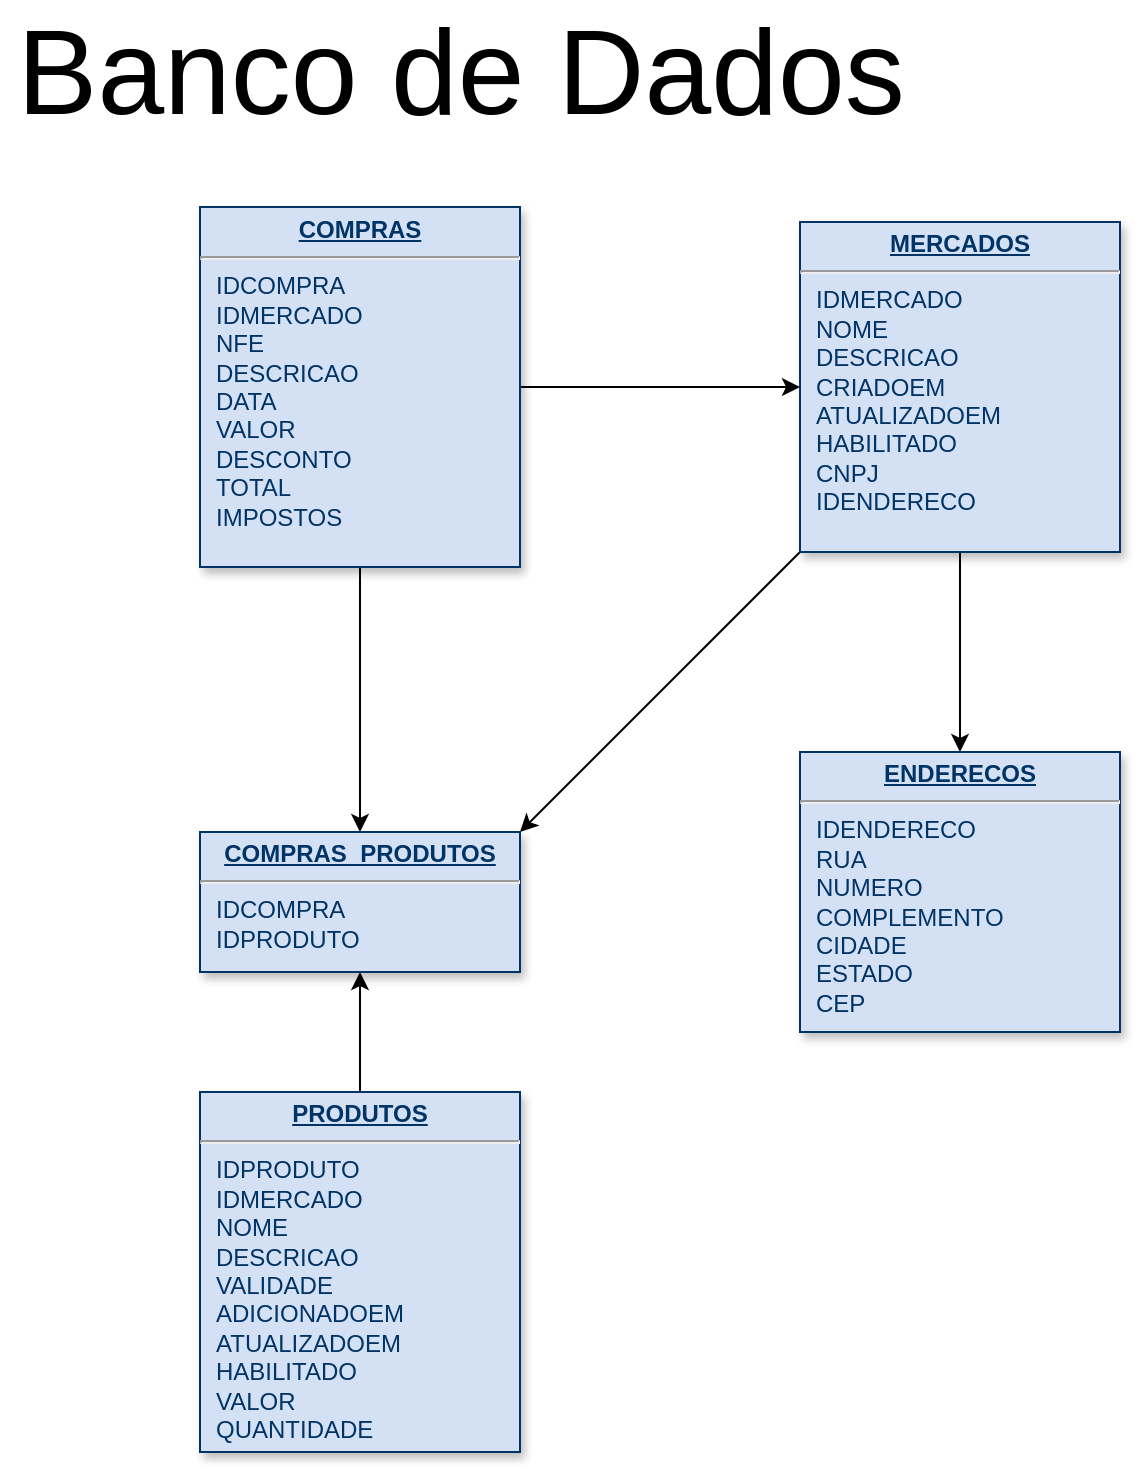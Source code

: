 <mxfile version="15.8.1" type="github">
  <diagram name="Page-1" id="efa7a0a1-bf9b-a30e-e6df-94a7791c09e9">
    <mxGraphModel dx="1422" dy="790" grid="1" gridSize="10" guides="1" tooltips="1" connect="1" arrows="1" fold="1" page="1" pageScale="1" pageWidth="1169" pageHeight="827" background="none" math="0" shadow="0">
      <root>
        <mxCell id="0" />
        <mxCell id="1" parent="0" />
        <mxCell id="2zhfqQ7oX9r0QkwllcNx-107" style="edgeStyle=orthogonalEdgeStyle;rounded=0;orthogonalLoop=1;jettySize=auto;html=1;exitX=0.5;exitY=1;exitDx=0;exitDy=0;entryX=0.5;entryY=0;entryDx=0;entryDy=0;" edge="1" parent="1" source="20" target="24">
          <mxGeometry relative="1" as="geometry" />
        </mxCell>
        <mxCell id="2zhfqQ7oX9r0QkwllcNx-108" style="rounded=0;orthogonalLoop=1;jettySize=auto;html=1;exitX=0;exitY=1;exitDx=0;exitDy=0;entryX=1;entryY=0;entryDx=0;entryDy=0;" edge="1" parent="1" source="20" target="2zhfqQ7oX9r0QkwllcNx-103">
          <mxGeometry relative="1" as="geometry" />
        </mxCell>
        <mxCell id="20" value="&lt;p style=&quot;margin: 0px ; margin-top: 4px ; text-align: center ; text-decoration: underline&quot;&gt;&lt;strong&gt;MERCADOS&lt;/strong&gt;&lt;/p&gt;&lt;hr&gt;&lt;p style=&quot;margin: 0px ; margin-left: 8px&quot;&gt;IDMERCADO&lt;/p&gt;&lt;p style=&quot;margin: 0px ; margin-left: 8px&quot;&gt;NOME&lt;/p&gt;&lt;p style=&quot;margin: 0px ; margin-left: 8px&quot;&gt;DESCRICAO&lt;/p&gt;&lt;p style=&quot;margin: 0px ; margin-left: 8px&quot;&gt;CRIADOEM&lt;/p&gt;&lt;p style=&quot;margin: 0px ; margin-left: 8px&quot;&gt;ATUALIZADOEM&lt;/p&gt;&lt;p style=&quot;margin: 0px ; margin-left: 8px&quot;&gt;HABILITADO&lt;/p&gt;&lt;p style=&quot;margin: 0px ; margin-left: 8px&quot;&gt;CNPJ&lt;/p&gt;&lt;p style=&quot;margin: 0px ; margin-left: 8px&quot;&gt;IDENDERECO&lt;/p&gt;&lt;p style=&quot;margin: 0px ; margin-left: 8px&quot;&gt;&lt;br&gt;&lt;/p&gt;" style="verticalAlign=top;align=left;overflow=fill;fontSize=12;fontFamily=Helvetica;html=1;strokeColor=#003366;shadow=1;fillColor=#D4E1F5;fontColor=#003366" parent="1" vertex="1">
          <mxGeometry x="560" y="115" width="160" height="165" as="geometry" />
        </mxCell>
        <mxCell id="2zhfqQ7oX9r0QkwllcNx-109" style="edgeStyle=none;rounded=0;orthogonalLoop=1;jettySize=auto;html=1;exitX=0.5;exitY=0;exitDx=0;exitDy=0;entryX=0.5;entryY=1;entryDx=0;entryDy=0;" edge="1" parent="1" source="21" target="2zhfqQ7oX9r0QkwllcNx-103">
          <mxGeometry relative="1" as="geometry" />
        </mxCell>
        <mxCell id="21" value="&lt;p style=&quot;margin: 0px ; margin-top: 4px ; text-align: center ; text-decoration: underline&quot;&gt;&lt;b&gt;PRODUTOS&lt;/b&gt;&lt;/p&gt;&lt;hr&gt;&lt;p style=&quot;margin: 0px ; margin-left: 8px&quot;&gt;IDPRODUTO&lt;/p&gt;&lt;p style=&quot;margin: 0px ; margin-left: 8px&quot;&gt;IDMERCADO&lt;/p&gt;&lt;p style=&quot;margin: 0px ; margin-left: 8px&quot;&gt;NOME&lt;/p&gt;&lt;p style=&quot;margin: 0px ; margin-left: 8px&quot;&gt;DESCRICAO&lt;/p&gt;&lt;p style=&quot;margin: 0px ; margin-left: 8px&quot;&gt;VALIDADE&lt;/p&gt;&lt;p style=&quot;margin: 0px ; margin-left: 8px&quot;&gt;ADICIONADOEM&lt;/p&gt;&lt;p style=&quot;margin: 0px ; margin-left: 8px&quot;&gt;ATUALIZADOEM&lt;/p&gt;&lt;p style=&quot;margin: 0px ; margin-left: 8px&quot;&gt;HABILITADO&lt;/p&gt;&lt;p style=&quot;margin: 0px ; margin-left: 8px&quot;&gt;VALOR&lt;/p&gt;&lt;p style=&quot;margin: 0px ; margin-left: 8px&quot;&gt;QUANTIDADE&lt;/p&gt;" style="verticalAlign=top;align=left;overflow=fill;fontSize=12;fontFamily=Helvetica;html=1;strokeColor=#003366;shadow=1;fillColor=#D4E1F5;fontColor=#003366" parent="1" vertex="1">
          <mxGeometry x="260" y="550" width="160" height="180" as="geometry" />
        </mxCell>
        <mxCell id="24" value="&lt;p style=&quot;margin: 0px ; margin-top: 4px ; text-align: center ; text-decoration: underline&quot;&gt;&lt;strong&gt;ENDERECOS&lt;/strong&gt;&lt;/p&gt;&lt;hr&gt;&lt;p style=&quot;margin: 0px ; margin-left: 8px&quot;&gt;IDENDERECO&lt;br&gt;&lt;/p&gt;&lt;p style=&quot;margin: 0px ; margin-left: 8px&quot;&gt;RUA&lt;/p&gt;&lt;p style=&quot;margin: 0px ; margin-left: 8px&quot;&gt;NUMERO&lt;/p&gt;&lt;p style=&quot;margin: 0px ; margin-left: 8px&quot;&gt;COMPLEMENTO&lt;/p&gt;&lt;p style=&quot;margin: 0px ; margin-left: 8px&quot;&gt;CIDADE&lt;/p&gt;&lt;p style=&quot;margin: 0px ; margin-left: 8px&quot;&gt;ESTADO&lt;/p&gt;&lt;p style=&quot;margin: 0px ; margin-left: 8px&quot;&gt;CEP&lt;/p&gt;" style="verticalAlign=top;align=left;overflow=fill;fontSize=12;fontFamily=Helvetica;html=1;strokeColor=#003366;shadow=1;fillColor=#D4E1F5;fontColor=#003366" parent="1" vertex="1">
          <mxGeometry x="560" y="380" width="160" height="140" as="geometry" />
        </mxCell>
        <mxCell id="2zhfqQ7oX9r0QkwllcNx-104" style="edgeStyle=orthogonalEdgeStyle;rounded=0;orthogonalLoop=1;jettySize=auto;html=1;exitX=0.5;exitY=1;exitDx=0;exitDy=0;entryX=0.5;entryY=0;entryDx=0;entryDy=0;" edge="1" parent="1" source="GT8LUFrGEINmKve7cFLD-116" target="2zhfqQ7oX9r0QkwllcNx-103">
          <mxGeometry relative="1" as="geometry" />
        </mxCell>
        <mxCell id="2zhfqQ7oX9r0QkwllcNx-106" style="edgeStyle=orthogonalEdgeStyle;rounded=0;orthogonalLoop=1;jettySize=auto;html=1;exitX=1;exitY=0.5;exitDx=0;exitDy=0;entryX=0;entryY=0.5;entryDx=0;entryDy=0;" edge="1" parent="1" source="GT8LUFrGEINmKve7cFLD-116" target="20">
          <mxGeometry relative="1" as="geometry" />
        </mxCell>
        <mxCell id="GT8LUFrGEINmKve7cFLD-116" value="&lt;p style=&quot;margin: 0px ; margin-top: 4px ; text-align: center ; text-decoration: underline&quot;&gt;&lt;b&gt;COMPRAS&lt;/b&gt;&lt;/p&gt;&lt;hr&gt;&lt;p style=&quot;margin: 0px ; margin-left: 8px&quot;&gt;IDCOMPRA&lt;/p&gt;&lt;p style=&quot;margin: 0px ; margin-left: 8px&quot;&gt;IDMERCADO&lt;/p&gt;&lt;p style=&quot;margin: 0px ; margin-left: 8px&quot;&gt;NFE&lt;/p&gt;&lt;p style=&quot;margin: 0px ; margin-left: 8px&quot;&gt;DESCRICAO&lt;/p&gt;&lt;p style=&quot;margin: 0px ; margin-left: 8px&quot;&gt;DATA&lt;/p&gt;&lt;p style=&quot;margin: 0px ; margin-left: 8px&quot;&gt;VALOR&lt;/p&gt;&lt;p style=&quot;margin: 0px ; margin-left: 8px&quot;&gt;DESCONTO&lt;/p&gt;&lt;p style=&quot;margin: 0px ; margin-left: 8px&quot;&gt;TOTAL&lt;/p&gt;&lt;p style=&quot;margin: 0px ; margin-left: 8px&quot;&gt;IMPOSTOS&lt;/p&gt;" style="verticalAlign=top;align=left;overflow=fill;fontSize=12;fontFamily=Helvetica;html=1;strokeColor=#003366;shadow=1;fillColor=#D4E1F5;fontColor=#003366" parent="1" vertex="1">
          <mxGeometry x="260" y="107.5" width="160" height="180" as="geometry" />
        </mxCell>
        <mxCell id="yjY0CTvoYEkaF2KikqQK-107" value="&lt;font style=&quot;font-size: 60px&quot;&gt;Banco de Dados&lt;/font&gt;" style="text;html=1;align=center;verticalAlign=middle;resizable=0;points=[];autosize=1;fontSize=15;" parent="1" vertex="1">
          <mxGeometry x="160" y="20" width="460" height="40" as="geometry" />
        </mxCell>
        <mxCell id="2zhfqQ7oX9r0QkwllcNx-103" value="&lt;p style=&quot;margin: 0px ; margin-top: 4px ; text-align: center ; text-decoration: underline&quot;&gt;&lt;b&gt;COMPRAS_PRODUTOS&lt;/b&gt;&lt;/p&gt;&lt;hr&gt;&lt;p style=&quot;margin: 0px ; margin-left: 8px&quot;&gt;IDCOMPRA&lt;/p&gt;&lt;p style=&quot;margin: 0px ; margin-left: 8px&quot;&gt;IDPRODUTO&lt;/p&gt;&lt;p style=&quot;margin: 0px ; margin-left: 8px&quot;&gt;&lt;br&gt;&lt;/p&gt;" style="verticalAlign=top;align=left;overflow=fill;fontSize=12;fontFamily=Helvetica;html=1;strokeColor=#003366;shadow=1;fillColor=#D4E1F5;fontColor=#003366" vertex="1" parent="1">
          <mxGeometry x="260" y="420" width="160" height="70" as="geometry" />
        </mxCell>
      </root>
    </mxGraphModel>
  </diagram>
</mxfile>
